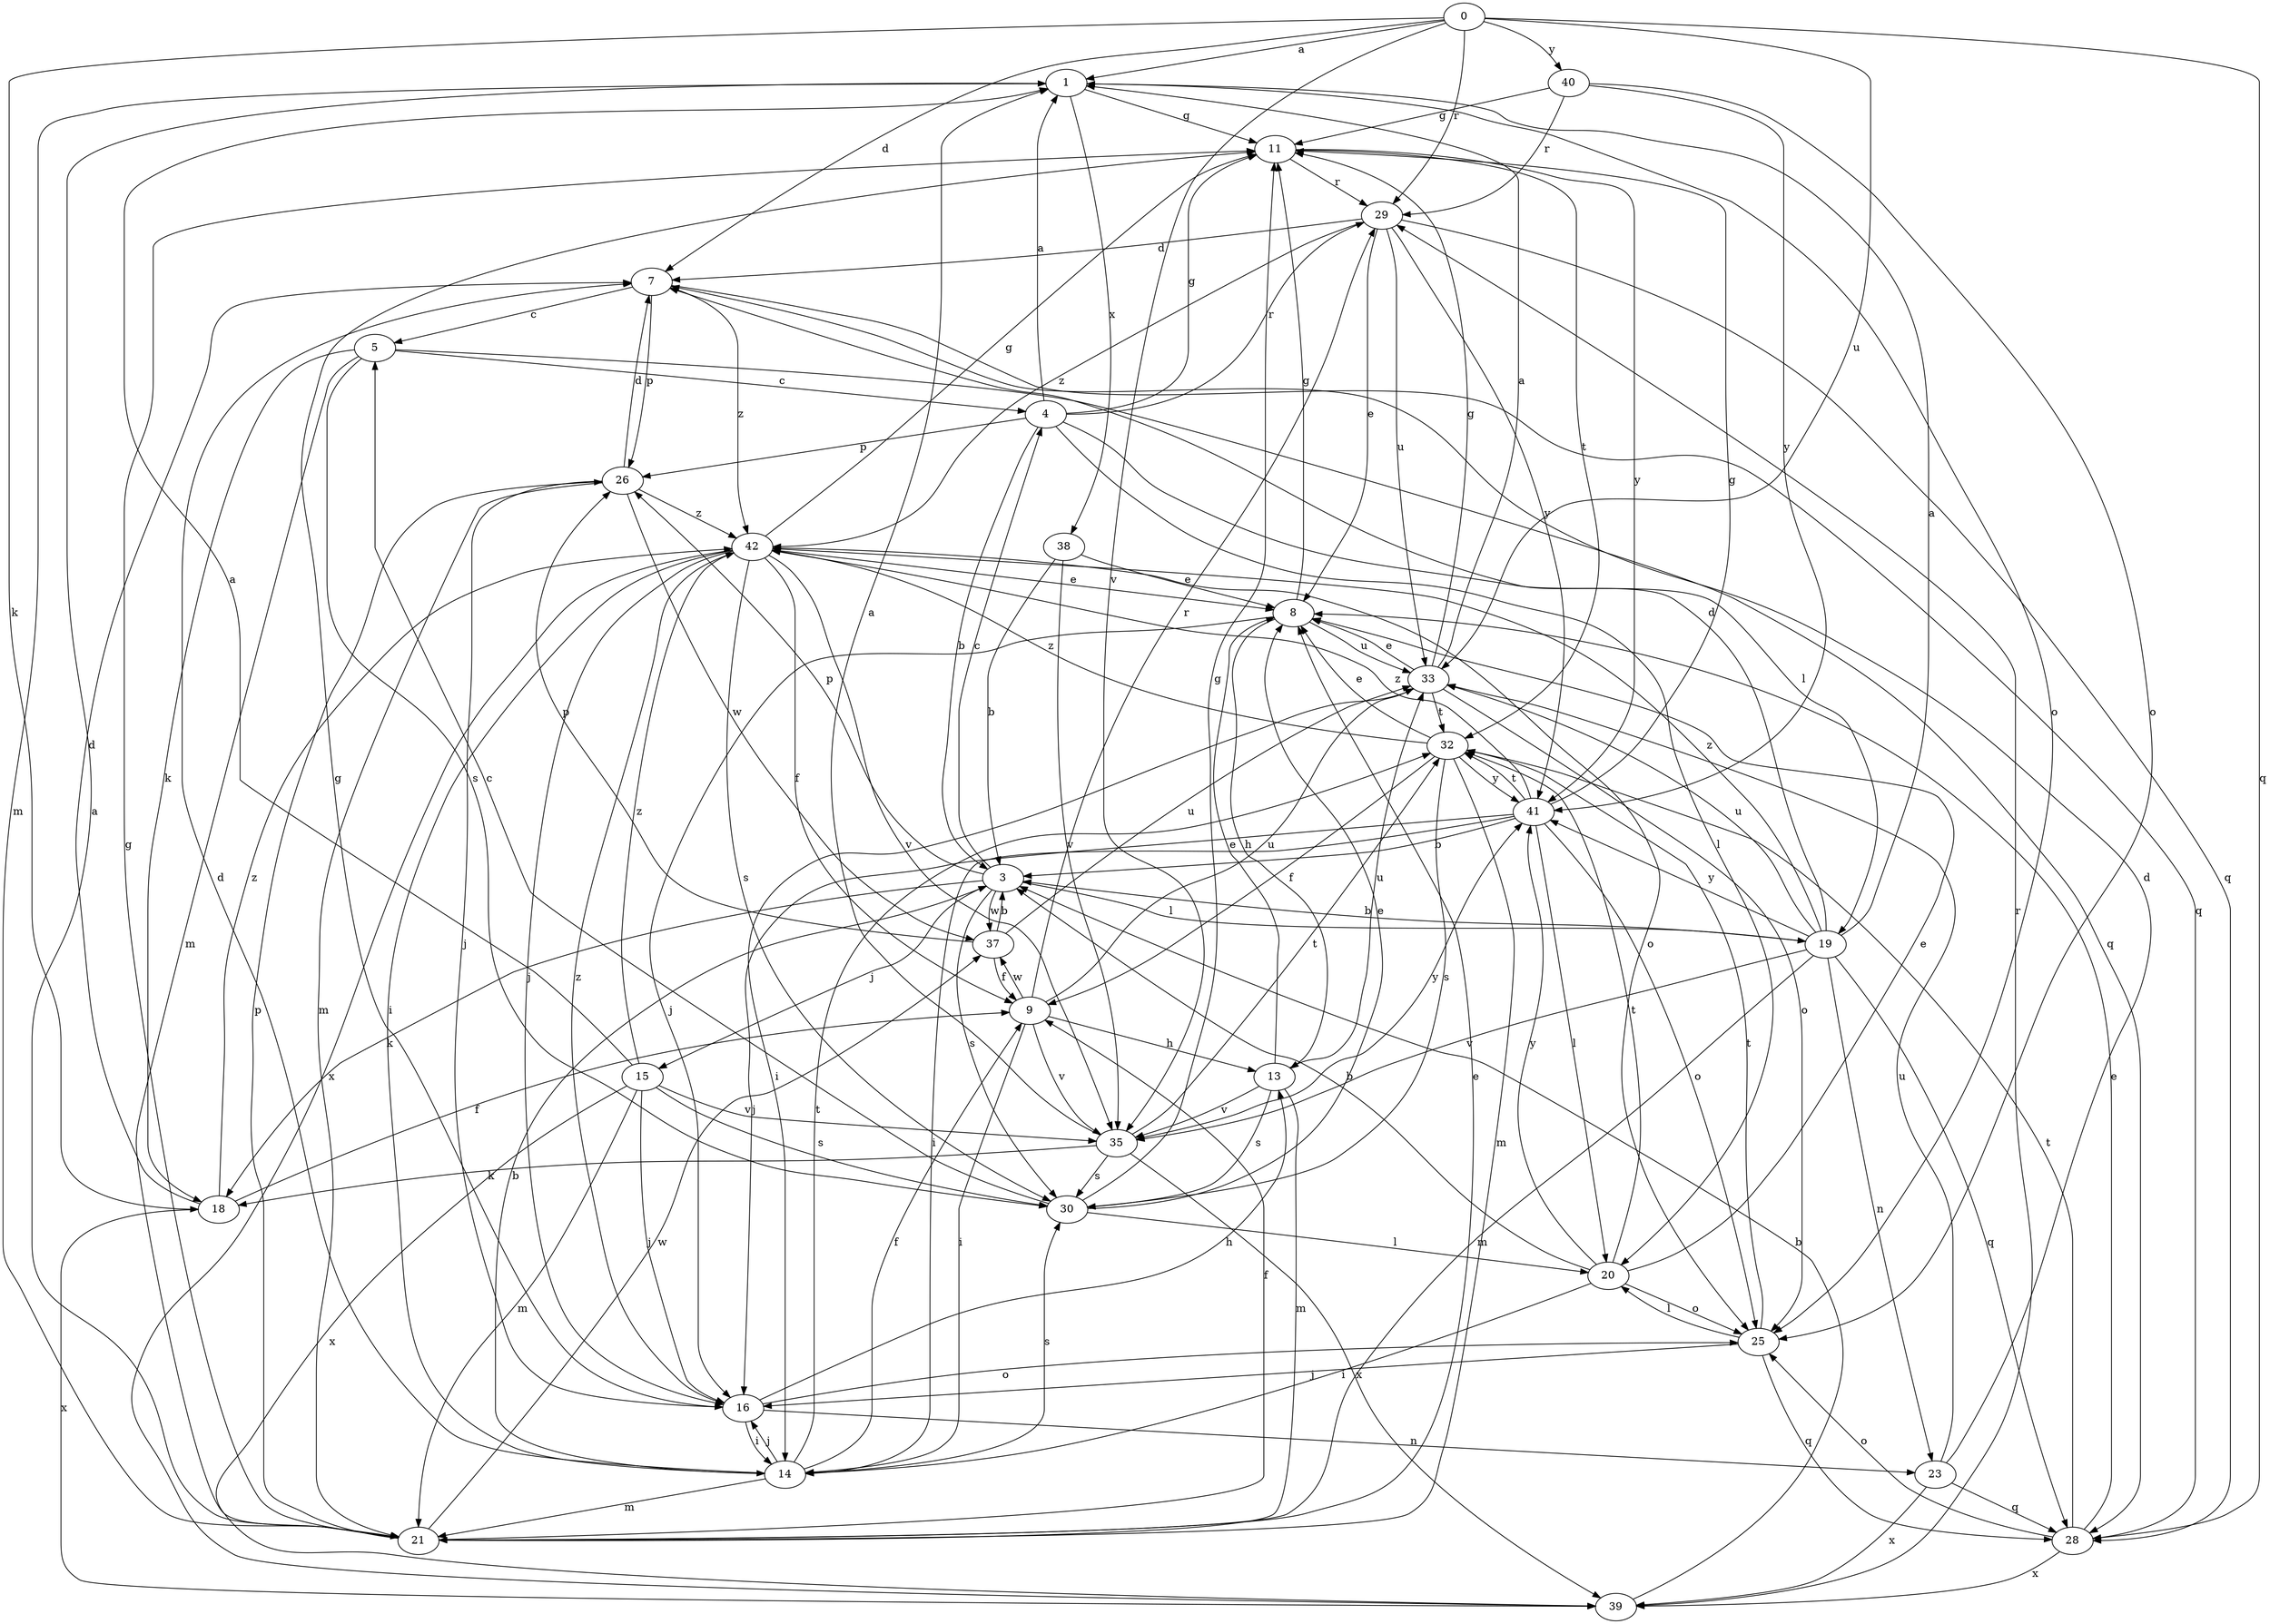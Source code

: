 strict digraph  {
0;
1;
3;
4;
5;
7;
8;
9;
11;
13;
14;
15;
16;
18;
19;
20;
21;
23;
25;
26;
28;
29;
30;
32;
33;
35;
37;
38;
39;
40;
41;
42;
0 -> 1  [label=a];
0 -> 7  [label=d];
0 -> 18  [label=k];
0 -> 28  [label=q];
0 -> 29  [label=r];
0 -> 33  [label=u];
0 -> 35  [label=v];
0 -> 40  [label=y];
1 -> 11  [label=g];
1 -> 21  [label=m];
1 -> 25  [label=o];
1 -> 38  [label=x];
3 -> 4  [label=c];
3 -> 15  [label=j];
3 -> 18  [label=k];
3 -> 19  [label=l];
3 -> 26  [label=p];
3 -> 30  [label=s];
3 -> 37  [label=w];
4 -> 1  [label=a];
4 -> 3  [label=b];
4 -> 11  [label=g];
4 -> 19  [label=l];
4 -> 20  [label=l];
4 -> 26  [label=p];
4 -> 29  [label=r];
5 -> 4  [label=c];
5 -> 18  [label=k];
5 -> 21  [label=m];
5 -> 28  [label=q];
5 -> 30  [label=s];
7 -> 5  [label=c];
7 -> 26  [label=p];
7 -> 28  [label=q];
7 -> 42  [label=z];
8 -> 11  [label=g];
8 -> 13  [label=h];
8 -> 16  [label=j];
8 -> 33  [label=u];
9 -> 13  [label=h];
9 -> 14  [label=i];
9 -> 29  [label=r];
9 -> 33  [label=u];
9 -> 35  [label=v];
9 -> 37  [label=w];
11 -> 29  [label=r];
11 -> 32  [label=t];
11 -> 41  [label=y];
13 -> 8  [label=e];
13 -> 21  [label=m];
13 -> 30  [label=s];
13 -> 33  [label=u];
13 -> 35  [label=v];
14 -> 3  [label=b];
14 -> 7  [label=d];
14 -> 9  [label=f];
14 -> 16  [label=j];
14 -> 21  [label=m];
14 -> 30  [label=s];
14 -> 32  [label=t];
15 -> 1  [label=a];
15 -> 16  [label=j];
15 -> 21  [label=m];
15 -> 30  [label=s];
15 -> 35  [label=v];
15 -> 39  [label=x];
15 -> 42  [label=z];
16 -> 11  [label=g];
16 -> 13  [label=h];
16 -> 14  [label=i];
16 -> 23  [label=n];
16 -> 25  [label=o];
16 -> 42  [label=z];
18 -> 7  [label=d];
18 -> 9  [label=f];
18 -> 39  [label=x];
18 -> 42  [label=z];
19 -> 1  [label=a];
19 -> 3  [label=b];
19 -> 7  [label=d];
19 -> 21  [label=m];
19 -> 23  [label=n];
19 -> 28  [label=q];
19 -> 33  [label=u];
19 -> 35  [label=v];
19 -> 41  [label=y];
19 -> 42  [label=z];
20 -> 3  [label=b];
20 -> 8  [label=e];
20 -> 14  [label=i];
20 -> 25  [label=o];
20 -> 32  [label=t];
20 -> 41  [label=y];
21 -> 1  [label=a];
21 -> 8  [label=e];
21 -> 9  [label=f];
21 -> 11  [label=g];
21 -> 26  [label=p];
21 -> 37  [label=w];
23 -> 7  [label=d];
23 -> 28  [label=q];
23 -> 33  [label=u];
23 -> 39  [label=x];
25 -> 16  [label=j];
25 -> 20  [label=l];
25 -> 28  [label=q];
25 -> 32  [label=t];
26 -> 7  [label=d];
26 -> 16  [label=j];
26 -> 21  [label=m];
26 -> 37  [label=w];
26 -> 42  [label=z];
28 -> 8  [label=e];
28 -> 25  [label=o];
28 -> 32  [label=t];
28 -> 39  [label=x];
29 -> 7  [label=d];
29 -> 8  [label=e];
29 -> 28  [label=q];
29 -> 33  [label=u];
29 -> 41  [label=y];
29 -> 42  [label=z];
30 -> 5  [label=c];
30 -> 8  [label=e];
30 -> 11  [label=g];
30 -> 20  [label=l];
32 -> 8  [label=e];
32 -> 9  [label=f];
32 -> 21  [label=m];
32 -> 30  [label=s];
32 -> 41  [label=y];
32 -> 42  [label=z];
33 -> 1  [label=a];
33 -> 8  [label=e];
33 -> 11  [label=g];
33 -> 14  [label=i];
33 -> 25  [label=o];
33 -> 32  [label=t];
35 -> 1  [label=a];
35 -> 18  [label=k];
35 -> 30  [label=s];
35 -> 32  [label=t];
35 -> 39  [label=x];
35 -> 41  [label=y];
37 -> 3  [label=b];
37 -> 9  [label=f];
37 -> 26  [label=p];
37 -> 33  [label=u];
38 -> 3  [label=b];
38 -> 8  [label=e];
38 -> 35  [label=v];
39 -> 3  [label=b];
39 -> 29  [label=r];
40 -> 11  [label=g];
40 -> 25  [label=o];
40 -> 29  [label=r];
40 -> 41  [label=y];
41 -> 3  [label=b];
41 -> 11  [label=g];
41 -> 14  [label=i];
41 -> 16  [label=j];
41 -> 20  [label=l];
41 -> 25  [label=o];
41 -> 32  [label=t];
41 -> 42  [label=z];
42 -> 8  [label=e];
42 -> 9  [label=f];
42 -> 11  [label=g];
42 -> 14  [label=i];
42 -> 16  [label=j];
42 -> 25  [label=o];
42 -> 30  [label=s];
42 -> 35  [label=v];
42 -> 39  [label=x];
}
